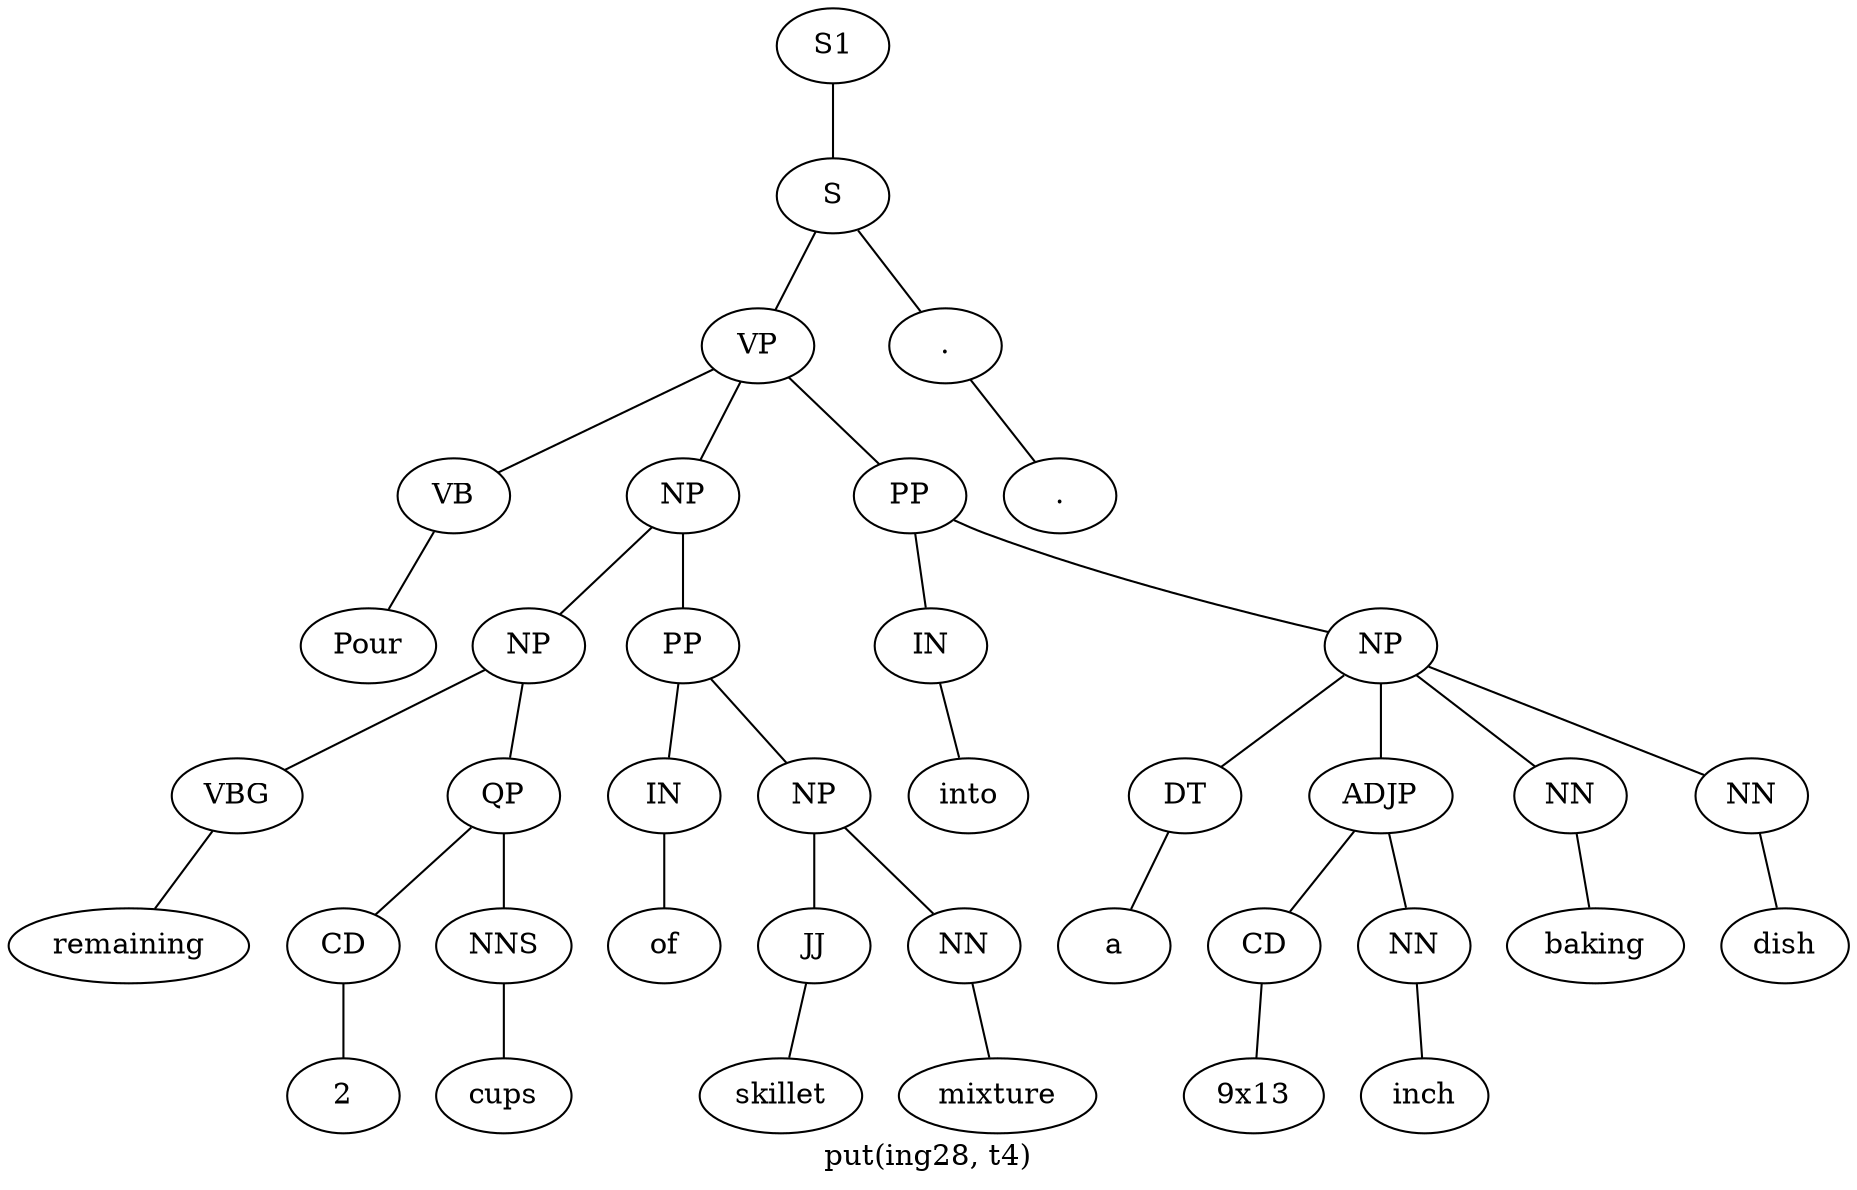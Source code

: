 graph SyntaxGraph {
	label = "put(ing28, t4)";
	Node0 [label="S1"];
	Node1 [label="S"];
	Node2 [label="VP"];
	Node3 [label="VB"];
	Node4 [label="Pour"];
	Node5 [label="NP"];
	Node6 [label="NP"];
	Node7 [label="VBG"];
	Node8 [label="remaining"];
	Node9 [label="QP"];
	Node10 [label="CD"];
	Node11 [label="2"];
	Node12 [label="NNS"];
	Node13 [label="cups"];
	Node14 [label="PP"];
	Node15 [label="IN"];
	Node16 [label="of"];
	Node17 [label="NP"];
	Node18 [label="JJ"];
	Node19 [label="skillet"];
	Node20 [label="NN"];
	Node21 [label="mixture"];
	Node22 [label="PP"];
	Node23 [label="IN"];
	Node24 [label="into"];
	Node25 [label="NP"];
	Node26 [label="DT"];
	Node27 [label="a"];
	Node28 [label="ADJP"];
	Node29 [label="CD"];
	Node30 [label="9x13"];
	Node31 [label="NN"];
	Node32 [label="inch"];
	Node33 [label="NN"];
	Node34 [label="baking"];
	Node35 [label="NN"];
	Node36 [label="dish"];
	Node37 [label="."];
	Node38 [label="."];

	Node0 -- Node1;
	Node1 -- Node2;
	Node1 -- Node37;
	Node2 -- Node3;
	Node2 -- Node5;
	Node2 -- Node22;
	Node3 -- Node4;
	Node5 -- Node6;
	Node5 -- Node14;
	Node6 -- Node7;
	Node6 -- Node9;
	Node7 -- Node8;
	Node9 -- Node10;
	Node9 -- Node12;
	Node10 -- Node11;
	Node12 -- Node13;
	Node14 -- Node15;
	Node14 -- Node17;
	Node15 -- Node16;
	Node17 -- Node18;
	Node17 -- Node20;
	Node18 -- Node19;
	Node20 -- Node21;
	Node22 -- Node23;
	Node22 -- Node25;
	Node23 -- Node24;
	Node25 -- Node26;
	Node25 -- Node28;
	Node25 -- Node33;
	Node25 -- Node35;
	Node26 -- Node27;
	Node28 -- Node29;
	Node28 -- Node31;
	Node29 -- Node30;
	Node31 -- Node32;
	Node33 -- Node34;
	Node35 -- Node36;
	Node37 -- Node38;
}
